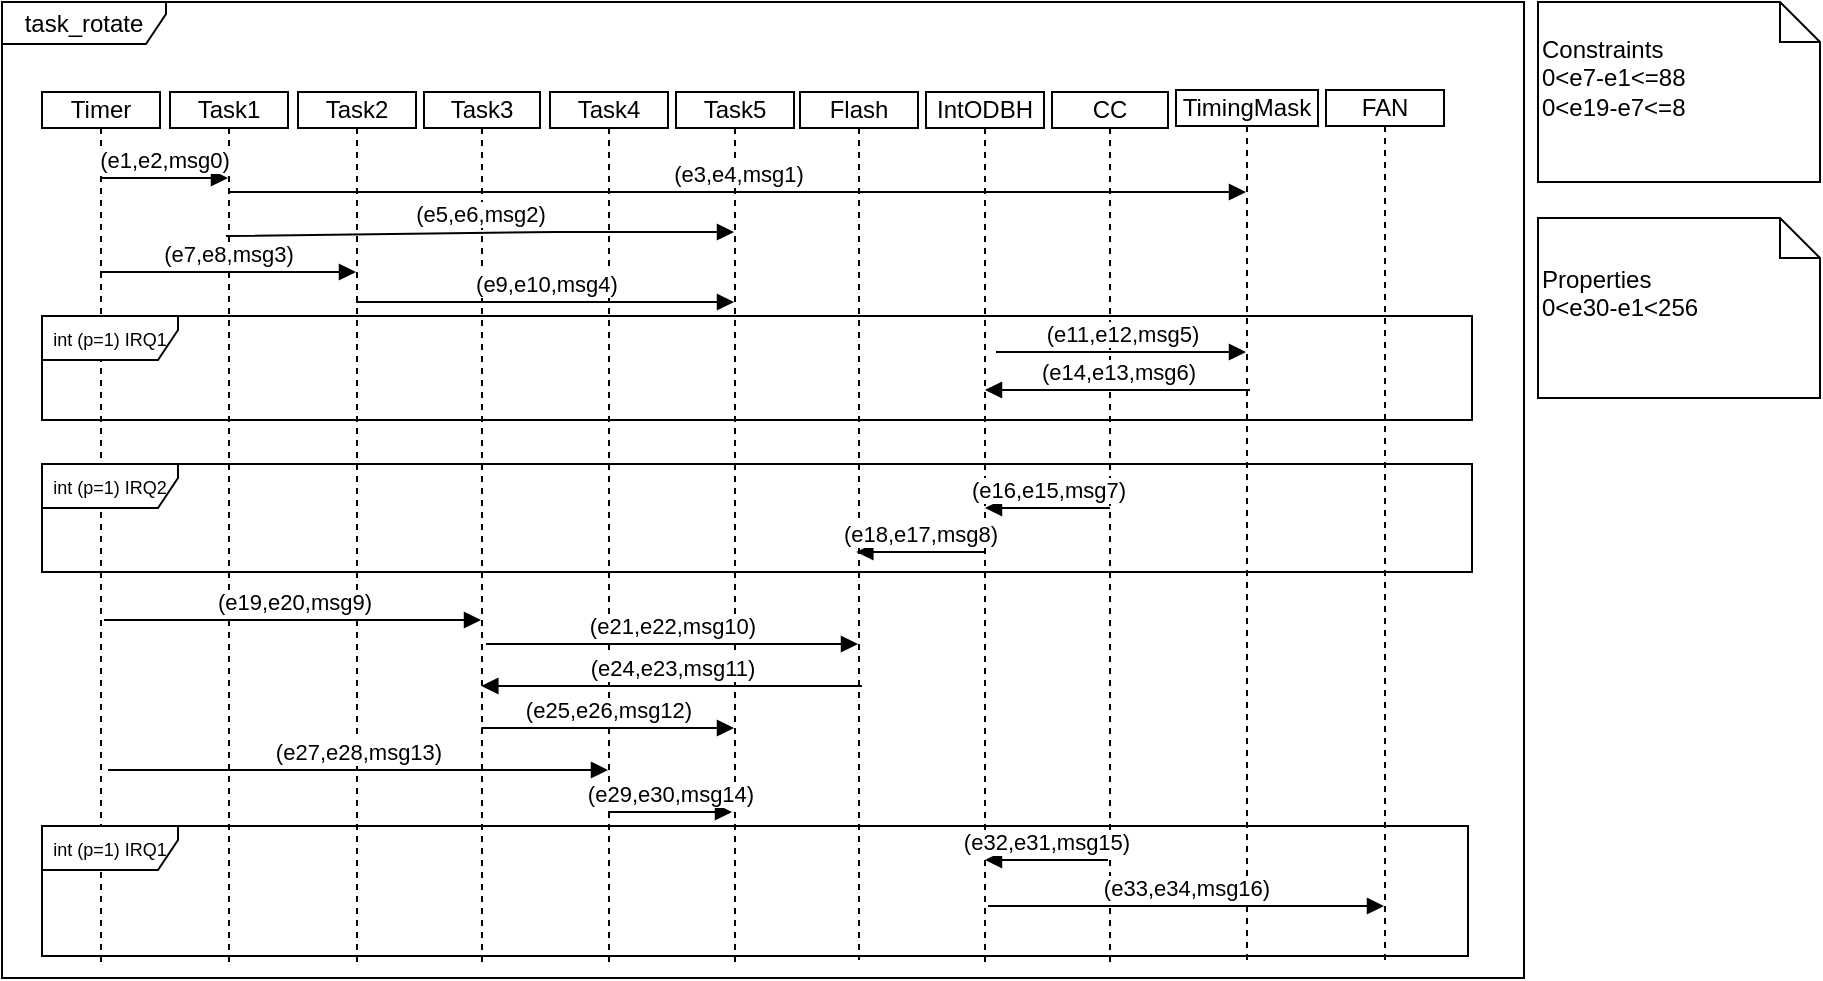 <mxfile version="24.0.4" type="github">
  <diagram name="第 1 页" id="dZGW_DYGBEhgOfHxtcgc">
    <mxGraphModel dx="811" dy="2246" grid="0" gridSize="10" guides="1" tooltips="1" connect="1" arrows="1" fold="1" page="1" pageScale="1" pageWidth="1169" pageHeight="1654" math="0" shadow="0">
      <root>
        <mxCell id="0" />
        <mxCell id="1" parent="0" />
        <mxCell id="qX7M7UrUCuBL5a1eomtc-1" value="task_rotate" style="shape=umlFrame;whiteSpace=wrap;html=1;pointerEvents=0;width=82;height=21;" vertex="1" parent="1">
          <mxGeometry x="39" y="-607" width="761" height="488" as="geometry" />
        </mxCell>
        <mxCell id="qX7M7UrUCuBL5a1eomtc-2" value="Timer" style="shape=umlLifeline;perimeter=lifelinePerimeter;whiteSpace=wrap;html=1;container=1;dropTarget=0;collapsible=0;recursiveResize=0;outlineConnect=0;portConstraint=eastwest;newEdgeStyle={&quot;curved&quot;:0,&quot;rounded&quot;:0};size=18;" vertex="1" parent="1">
          <mxGeometry x="59" y="-562" width="59" height="435" as="geometry" />
        </mxCell>
        <mxCell id="qX7M7UrUCuBL5a1eomtc-3" value="Task1" style="shape=umlLifeline;perimeter=lifelinePerimeter;whiteSpace=wrap;html=1;container=1;dropTarget=0;collapsible=0;recursiveResize=0;outlineConnect=0;portConstraint=eastwest;newEdgeStyle={&quot;curved&quot;:0,&quot;rounded&quot;:0};size=18;" vertex="1" parent="1">
          <mxGeometry x="123" y="-562" width="59" height="435" as="geometry" />
        </mxCell>
        <mxCell id="qX7M7UrUCuBL5a1eomtc-4" value="Task2" style="shape=umlLifeline;perimeter=lifelinePerimeter;whiteSpace=wrap;html=1;container=1;dropTarget=0;collapsible=0;recursiveResize=0;outlineConnect=0;portConstraint=eastwest;newEdgeStyle={&quot;curved&quot;:0,&quot;rounded&quot;:0};size=18;" vertex="1" parent="1">
          <mxGeometry x="187" y="-562" width="59" height="435" as="geometry" />
        </mxCell>
        <mxCell id="qX7M7UrUCuBL5a1eomtc-5" value="Task3" style="shape=umlLifeline;perimeter=lifelinePerimeter;whiteSpace=wrap;html=1;container=1;dropTarget=0;collapsible=0;recursiveResize=0;outlineConnect=0;portConstraint=eastwest;newEdgeStyle={&quot;curved&quot;:0,&quot;rounded&quot;:0};size=18;" vertex="1" parent="1">
          <mxGeometry x="250" y="-562" width="58" height="435" as="geometry" />
        </mxCell>
        <mxCell id="qX7M7UrUCuBL5a1eomtc-6" value="Task4" style="shape=umlLifeline;perimeter=lifelinePerimeter;whiteSpace=wrap;html=1;container=1;dropTarget=0;collapsible=0;recursiveResize=0;outlineConnect=0;portConstraint=eastwest;newEdgeStyle={&quot;curved&quot;:0,&quot;rounded&quot;:0};size=18;" vertex="1" parent="1">
          <mxGeometry x="313" y="-562" width="59" height="435" as="geometry" />
        </mxCell>
        <mxCell id="qX7M7UrUCuBL5a1eomtc-7" value="Task5" style="shape=umlLifeline;perimeter=lifelinePerimeter;whiteSpace=wrap;html=1;container=1;dropTarget=0;collapsible=0;recursiveResize=0;outlineConnect=0;portConstraint=eastwest;newEdgeStyle={&quot;curved&quot;:0,&quot;rounded&quot;:0};size=18;" vertex="1" parent="1">
          <mxGeometry x="376" y="-562" width="59" height="435" as="geometry" />
        </mxCell>
        <mxCell id="qX7M7UrUCuBL5a1eomtc-16" value="Flash" style="shape=umlLifeline;perimeter=lifelinePerimeter;whiteSpace=wrap;html=1;container=1;dropTarget=0;collapsible=0;recursiveResize=0;outlineConnect=0;portConstraint=eastwest;newEdgeStyle={&quot;curved&quot;:0,&quot;rounded&quot;:0};size=18;" vertex="1" parent="1">
          <mxGeometry x="438" y="-562" width="59" height="434" as="geometry" />
        </mxCell>
        <mxCell id="qX7M7UrUCuBL5a1eomtc-17" value="IntODBH" style="shape=umlLifeline;perimeter=lifelinePerimeter;whiteSpace=wrap;html=1;container=1;dropTarget=0;collapsible=0;recursiveResize=0;outlineConnect=0;portConstraint=eastwest;newEdgeStyle={&quot;curved&quot;:0,&quot;rounded&quot;:0};size=18;" vertex="1" parent="1">
          <mxGeometry x="501" y="-562" width="59" height="435" as="geometry" />
        </mxCell>
        <mxCell id="qX7M7UrUCuBL5a1eomtc-18" value="CC" style="shape=umlLifeline;perimeter=lifelinePerimeter;whiteSpace=wrap;html=1;container=1;dropTarget=0;collapsible=0;recursiveResize=0;outlineConnect=0;portConstraint=eastwest;newEdgeStyle={&quot;curved&quot;:0,&quot;rounded&quot;:0};size=18;" vertex="1" parent="1">
          <mxGeometry x="564" y="-562" width="58" height="436" as="geometry" />
        </mxCell>
        <mxCell id="qX7M7UrUCuBL5a1eomtc-19" value="TimingMask" style="shape=umlLifeline;perimeter=lifelinePerimeter;whiteSpace=wrap;html=1;container=1;dropTarget=0;collapsible=0;recursiveResize=0;outlineConnect=0;portConstraint=eastwest;newEdgeStyle={&quot;curved&quot;:0,&quot;rounded&quot;:0};size=18;" vertex="1" parent="1">
          <mxGeometry x="626" y="-563" width="71" height="435" as="geometry" />
        </mxCell>
        <mxCell id="qX7M7UrUCuBL5a1eomtc-20" value="FAN" style="shape=umlLifeline;perimeter=lifelinePerimeter;whiteSpace=wrap;html=1;container=1;dropTarget=0;collapsible=0;recursiveResize=0;outlineConnect=0;portConstraint=eastwest;newEdgeStyle={&quot;curved&quot;:0,&quot;rounded&quot;:0};size=18;" vertex="1" parent="1">
          <mxGeometry x="701" y="-563" width="59" height="435" as="geometry" />
        </mxCell>
        <mxCell id="qX7M7UrUCuBL5a1eomtc-21" value="(e1,e2,msg0)" style="html=1;verticalAlign=bottom;endArrow=block;curved=0;rounded=0;" edge="1" parent="1" target="qX7M7UrUCuBL5a1eomtc-3">
          <mxGeometry width="80" relative="1" as="geometry">
            <mxPoint x="88" y="-519" as="sourcePoint" />
            <mxPoint x="168" y="-519" as="targetPoint" />
          </mxGeometry>
        </mxCell>
        <mxCell id="qX7M7UrUCuBL5a1eomtc-22" value="(e3,e4,msg1)" style="html=1;verticalAlign=bottom;endArrow=block;curved=0;rounded=0;" edge="1" parent="1" source="qX7M7UrUCuBL5a1eomtc-3" target="qX7M7UrUCuBL5a1eomtc-19">
          <mxGeometry width="80" relative="1" as="geometry">
            <mxPoint x="152" y="-503" as="sourcePoint" />
            <mxPoint x="232" y="-503" as="targetPoint" />
            <Array as="points">
              <mxPoint x="314" y="-512" />
            </Array>
          </mxGeometry>
        </mxCell>
        <mxCell id="qX7M7UrUCuBL5a1eomtc-23" value="(e5,e6,msg2)" style="html=1;verticalAlign=bottom;endArrow=block;curved=0;rounded=0;" edge="1" parent="1">
          <mxGeometry width="80" relative="1" as="geometry">
            <mxPoint x="151" y="-490" as="sourcePoint" />
            <mxPoint x="405" y="-492" as="targetPoint" />
            <Array as="points">
              <mxPoint x="316" y="-492" />
            </Array>
          </mxGeometry>
        </mxCell>
        <mxCell id="qX7M7UrUCuBL5a1eomtc-24" value="(e7,e8,msg3)" style="html=1;verticalAlign=bottom;endArrow=block;curved=0;rounded=0;" edge="1" parent="1">
          <mxGeometry width="80" relative="1" as="geometry">
            <mxPoint x="88" y="-472" as="sourcePoint" />
            <mxPoint x="216.0" y="-472" as="targetPoint" />
          </mxGeometry>
        </mxCell>
        <mxCell id="qX7M7UrUCuBL5a1eomtc-25" value="(e9,e10,msg4)" style="html=1;verticalAlign=bottom;endArrow=block;curved=0;rounded=0;" edge="1" parent="1">
          <mxGeometry width="80" relative="1" as="geometry">
            <mxPoint x="216" y="-457" as="sourcePoint" />
            <mxPoint x="405" y="-457" as="targetPoint" />
          </mxGeometry>
        </mxCell>
        <mxCell id="qX7M7UrUCuBL5a1eomtc-26" value="&lt;font style=&quot;font-size: 9px;&quot;&gt;int (p=1) IRQ1&lt;/font&gt;" style="shape=umlFrame;whiteSpace=wrap;html=1;pointerEvents=0;width=68;height=22;" vertex="1" parent="1">
          <mxGeometry x="59" y="-450" width="715" height="52" as="geometry" />
        </mxCell>
        <mxCell id="qX7M7UrUCuBL5a1eomtc-28" value="&lt;font style=&quot;font-size: 9px;&quot;&gt;int (p=1) IRQ2&lt;/font&gt;" style="shape=umlFrame;whiteSpace=wrap;html=1;pointerEvents=0;width=68;height=22;" vertex="1" parent="1">
          <mxGeometry x="59" y="-376" width="715" height="54" as="geometry" />
        </mxCell>
        <mxCell id="qX7M7UrUCuBL5a1eomtc-29" value="&lt;font style=&quot;font-size: 9px;&quot;&gt;int (p=1) IRQ1&lt;/font&gt;" style="shape=umlFrame;whiteSpace=wrap;html=1;pointerEvents=0;width=68;height=22;" vertex="1" parent="1">
          <mxGeometry x="59" y="-195" width="713" height="65" as="geometry" />
        </mxCell>
        <mxCell id="qX7M7UrUCuBL5a1eomtc-30" value="(e11,e12,msg5)" style="html=1;verticalAlign=bottom;endArrow=block;curved=0;rounded=0;" edge="1" parent="1" target="qX7M7UrUCuBL5a1eomtc-19">
          <mxGeometry width="80" relative="1" as="geometry">
            <mxPoint x="536" y="-432" as="sourcePoint" />
            <mxPoint x="616" y="-432" as="targetPoint" />
          </mxGeometry>
        </mxCell>
        <mxCell id="qX7M7UrUCuBL5a1eomtc-31" value="(e14,e13,msg6)" style="html=1;verticalAlign=bottom;endArrow=block;curved=0;rounded=0;" edge="1" parent="1" target="qX7M7UrUCuBL5a1eomtc-17">
          <mxGeometry width="80" relative="1" as="geometry">
            <mxPoint x="663" y="-413" as="sourcePoint" />
            <mxPoint x="743" y="-413" as="targetPoint" />
          </mxGeometry>
        </mxCell>
        <mxCell id="qX7M7UrUCuBL5a1eomtc-32" value="(e16,e15,msg7)" style="html=1;verticalAlign=bottom;endArrow=block;curved=0;rounded=0;" edge="1" parent="1" target="qX7M7UrUCuBL5a1eomtc-17">
          <mxGeometry width="80" relative="1" as="geometry">
            <mxPoint x="593" y="-354" as="sourcePoint" />
            <mxPoint x="673" y="-354" as="targetPoint" />
          </mxGeometry>
        </mxCell>
        <mxCell id="qX7M7UrUCuBL5a1eomtc-33" value="(e18,e17,msg8)" style="html=1;verticalAlign=bottom;endArrow=block;curved=0;rounded=0;" edge="1" parent="1">
          <mxGeometry width="80" relative="1" as="geometry">
            <mxPoint x="530.0" y="-332" as="sourcePoint" />
            <mxPoint x="466.167" y="-332" as="targetPoint" />
            <Array as="points">
              <mxPoint x="502" y="-332" />
            </Array>
          </mxGeometry>
        </mxCell>
        <mxCell id="qX7M7UrUCuBL5a1eomtc-34" value="(e19,e20,msg9)" style="html=1;verticalAlign=bottom;endArrow=block;curved=0;rounded=0;" edge="1" parent="1" target="qX7M7UrUCuBL5a1eomtc-5">
          <mxGeometry width="80" relative="1" as="geometry">
            <mxPoint x="90" y="-298" as="sourcePoint" />
            <mxPoint x="170" y="-298" as="targetPoint" />
          </mxGeometry>
        </mxCell>
        <mxCell id="qX7M7UrUCuBL5a1eomtc-35" value="(e21,e22,msg10)" style="html=1;verticalAlign=bottom;endArrow=block;curved=0;rounded=0;" edge="1" parent="1" target="qX7M7UrUCuBL5a1eomtc-16">
          <mxGeometry width="80" relative="1" as="geometry">
            <mxPoint x="281" y="-286" as="sourcePoint" />
            <mxPoint x="361" y="-286" as="targetPoint" />
          </mxGeometry>
        </mxCell>
        <mxCell id="qX7M7UrUCuBL5a1eomtc-36" value="(e24,e23,msg11)" style="html=1;verticalAlign=bottom;endArrow=block;curved=0;rounded=0;" edge="1" parent="1">
          <mxGeometry width="80" relative="1" as="geometry">
            <mxPoint x="469" y="-265" as="sourcePoint" />
            <mxPoint x="278.667" y="-265.0" as="targetPoint" />
          </mxGeometry>
        </mxCell>
        <mxCell id="qX7M7UrUCuBL5a1eomtc-37" value="(e25,e26,msg12)" style="html=1;verticalAlign=bottom;endArrow=block;curved=0;rounded=0;" edge="1" parent="1" target="qX7M7UrUCuBL5a1eomtc-7">
          <mxGeometry width="80" relative="1" as="geometry">
            <mxPoint x="278.667" y="-244.0" as="sourcePoint" />
            <mxPoint x="346" y="-244" as="targetPoint" />
          </mxGeometry>
        </mxCell>
        <mxCell id="qX7M7UrUCuBL5a1eomtc-39" value="(e27,e28,msg13)" style="html=1;verticalAlign=bottom;endArrow=block;curved=0;rounded=0;" edge="1" parent="1" target="qX7M7UrUCuBL5a1eomtc-6">
          <mxGeometry width="80" relative="1" as="geometry">
            <mxPoint x="92" y="-223" as="sourcePoint" />
            <mxPoint x="141" y="-223" as="targetPoint" />
          </mxGeometry>
        </mxCell>
        <mxCell id="qX7M7UrUCuBL5a1eomtc-40" value="(e29,e30,msg14)" style="html=1;verticalAlign=bottom;endArrow=block;curved=0;rounded=0;" edge="1" parent="1">
          <mxGeometry width="80" relative="1" as="geometry">
            <mxPoint x="342" y="-202" as="sourcePoint" />
            <mxPoint x="404" y="-202" as="targetPoint" />
          </mxGeometry>
        </mxCell>
        <mxCell id="qX7M7UrUCuBL5a1eomtc-41" value="(e32,e31,msg15)" style="html=1;verticalAlign=bottom;endArrow=block;curved=0;rounded=0;" edge="1" parent="1" target="qX7M7UrUCuBL5a1eomtc-17">
          <mxGeometry width="80" relative="1" as="geometry">
            <mxPoint x="592" y="-178" as="sourcePoint" />
            <mxPoint x="672" y="-178" as="targetPoint" />
          </mxGeometry>
        </mxCell>
        <mxCell id="qX7M7UrUCuBL5a1eomtc-42" value="(e33,e34,msg16)" style="html=1;verticalAlign=bottom;endArrow=block;curved=0;rounded=0;" edge="1" parent="1" target="qX7M7UrUCuBL5a1eomtc-20">
          <mxGeometry width="80" relative="1" as="geometry">
            <mxPoint x="532" y="-155" as="sourcePoint" />
            <mxPoint x="612" y="-155" as="targetPoint" />
          </mxGeometry>
        </mxCell>
        <mxCell id="qX7M7UrUCuBL5a1eomtc-44" value="&lt;div&gt;Constraints&lt;/div&gt;&lt;div&gt;0&amp;lt;e7-e1&amp;lt;=88&lt;/div&gt;&lt;div&gt;0&amp;lt;e19-e7&amp;lt;=8&lt;/div&gt;&lt;div&gt;&lt;br&gt;&lt;/div&gt;" style="shape=note;size=20;whiteSpace=wrap;html=1;align=left;" vertex="1" parent="1">
          <mxGeometry x="807" y="-607" width="141" height="90" as="geometry" />
        </mxCell>
        <mxCell id="qX7M7UrUCuBL5a1eomtc-45" value="&lt;div&gt;&lt;div&gt;Properties&lt;/div&gt;&lt;div&gt;0&amp;lt;e30-e1&amp;lt;256&lt;/div&gt;&lt;div&gt;&amp;nbsp;&amp;nbsp;&lt;/div&gt;&lt;/div&gt;" style="shape=note;size=20;whiteSpace=wrap;html=1;align=left;" vertex="1" parent="1">
          <mxGeometry x="807" y="-499" width="141" height="90" as="geometry" />
        </mxCell>
      </root>
    </mxGraphModel>
  </diagram>
</mxfile>
